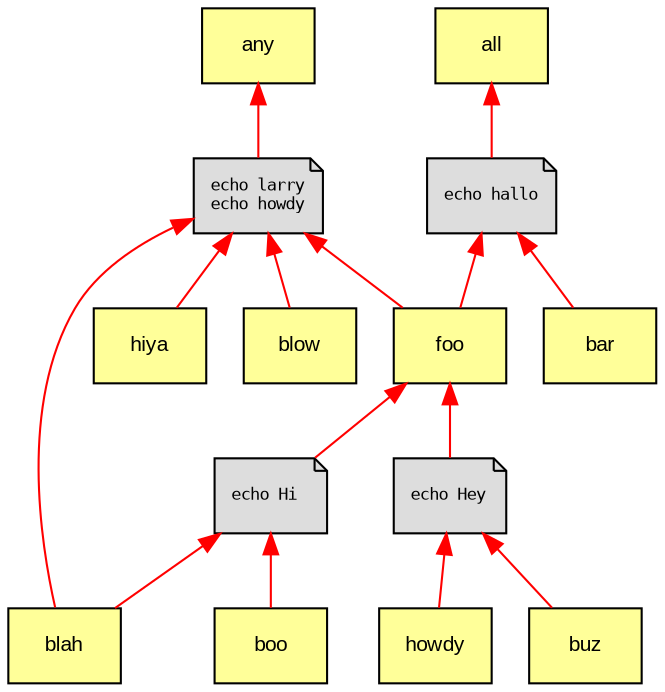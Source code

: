 digraph timer {
	graph [rankdir=BT, ratio=auto];
	node [label="\N", fillcolor="#ffff99", fontname=Arial, fontsize=10, shape=box, style=filled];
	edge [color=red];
	any [label=any];
	node1 [label="echo larry\lecho howdy\l", fillcolor="#dddddd", fontname=Monospace, fontsize=8, shape=note];
	foo [label=foo];
	node2 [label="echo Hi\l", fillcolor="#dddddd", fontname=Monospace, fontsize=8, shape=note];
	blah [label=blah];
	boo [label=boo];
	node3 [label="echo Hey\l", fillcolor="#dddddd", fontname=Monospace, fontsize=8, shape=note];
	howdy [label=howdy];
	buz [label=buz];
	hiya [label=hiya];
	blow [label=blow];
	all [label=all];
	node4 [label="echo hallo\l", fillcolor="#dddddd", fontname=Monospace, fontsize=8, shape=note];
	bar [label=bar];
	node1 -> any;
	node2 -> foo;
	node3 -> foo;
	node4 -> all;
	bar -> node4;
	blah -> node1;
	blah -> node2;
	blow -> node1;
	boo -> node2;
	buz -> node3;
	foo -> node1;
	foo -> node4;
	hiya -> node1;
	howdy -> node3;
}
